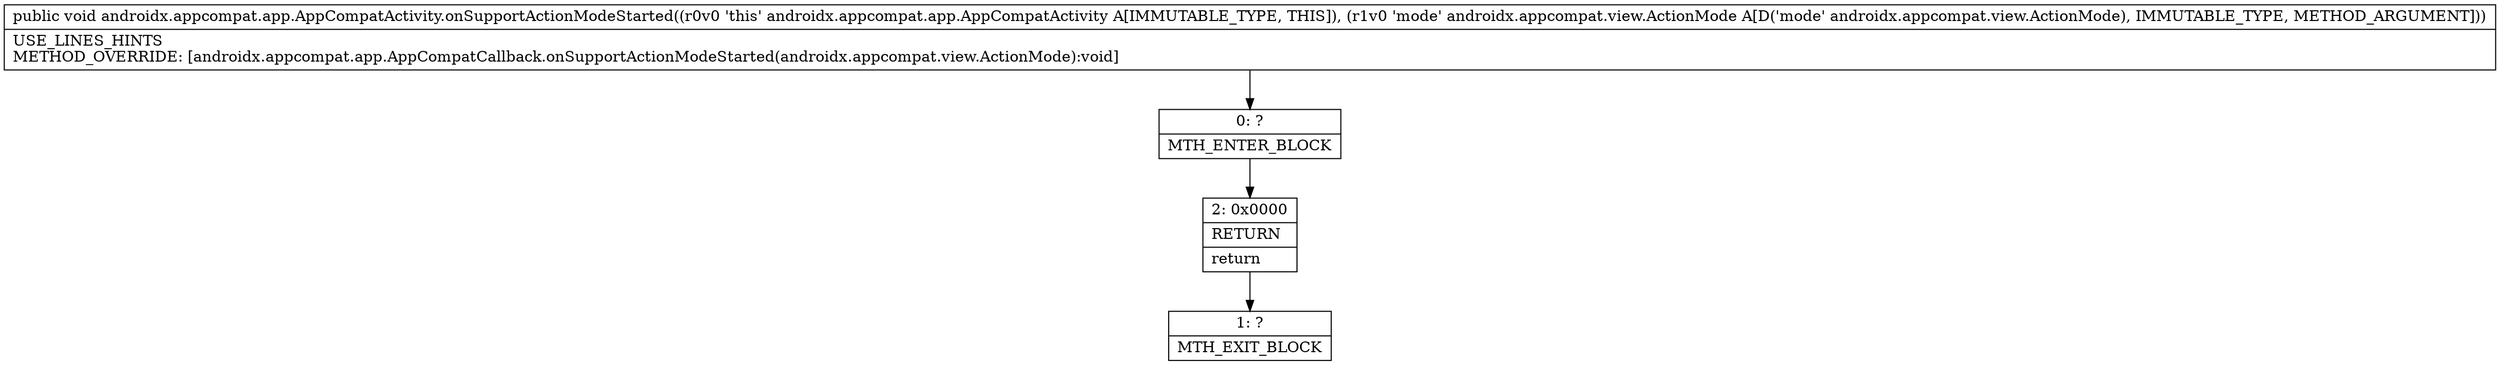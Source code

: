 digraph "CFG forandroidx.appcompat.app.AppCompatActivity.onSupportActionModeStarted(Landroidx\/appcompat\/view\/ActionMode;)V" {
Node_0 [shape=record,label="{0\:\ ?|MTH_ENTER_BLOCK\l}"];
Node_2 [shape=record,label="{2\:\ 0x0000|RETURN\l|return\l}"];
Node_1 [shape=record,label="{1\:\ ?|MTH_EXIT_BLOCK\l}"];
MethodNode[shape=record,label="{public void androidx.appcompat.app.AppCompatActivity.onSupportActionModeStarted((r0v0 'this' androidx.appcompat.app.AppCompatActivity A[IMMUTABLE_TYPE, THIS]), (r1v0 'mode' androidx.appcompat.view.ActionMode A[D('mode' androidx.appcompat.view.ActionMode), IMMUTABLE_TYPE, METHOD_ARGUMENT]))  | USE_LINES_HINTS\lMETHOD_OVERRIDE: [androidx.appcompat.app.AppCompatCallback.onSupportActionModeStarted(androidx.appcompat.view.ActionMode):void]\l}"];
MethodNode -> Node_0;Node_0 -> Node_2;
Node_2 -> Node_1;
}


